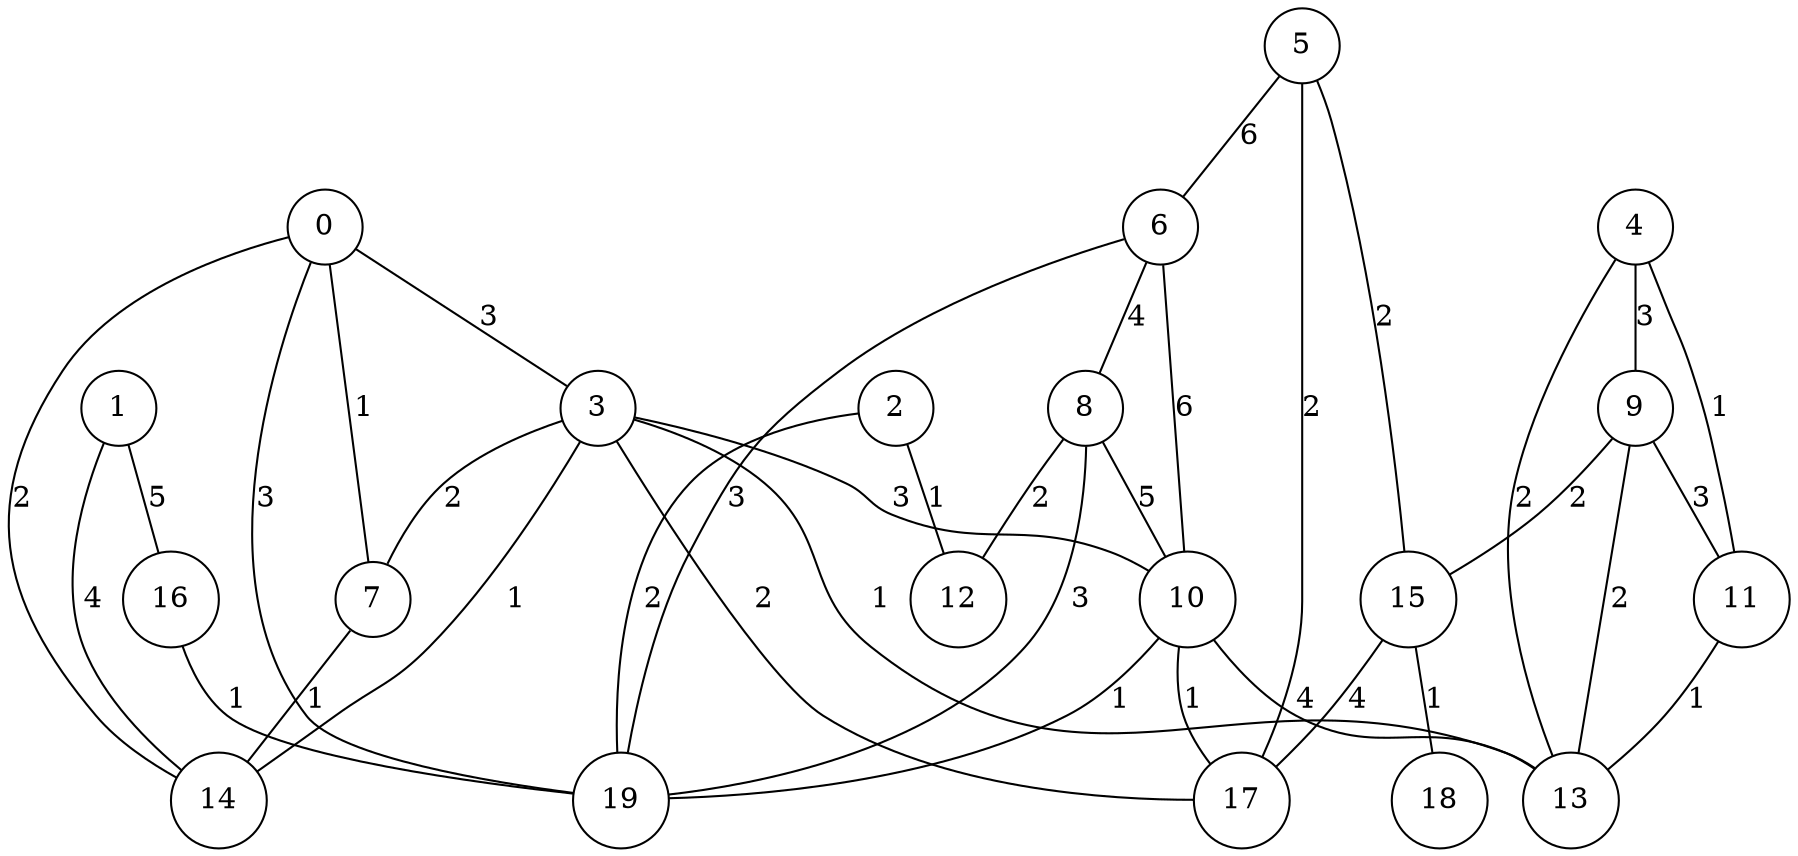 graph qubit_interaction_graph {
    node [shape=circle];
    0 -- 3 [label=3];
    0 -- 19 [label=3];
    0 -- 7 [label=1];
    0 -- 14 [label=2];
    1 -- 16 [label=5];
    1 -- 14 [label=4];
    2 -- 19 [label=2];
    2 -- 12 [label=1];
    3 -- 10 [label=3];
    3 -- 17 [label=2];
    3 -- 7 [label=2];
    3 -- 13 [label=1];
    3 -- 14 [label=1];
    4 -- 9 [label=3];
    4 -- 13 [label=2];
    4 -- 11 [label=1];
    5 -- 6 [label=6];
    5 -- 17 [label=2];
    5 -- 15 [label=2];
    6 -- 10 [label=6];
    6 -- 8 [label=4];
    6 -- 19 [label=3];
    7 -- 14 [label=1];
    8 -- 19 [label=3];
    8 -- 10 [label=5];
    8 -- 12 [label=2];
    9 -- 15 [label=2];
    9 -- 13 [label=2];
    9 -- 11 [label=3];
    10 -- 13 [label=4];
    10 -- 19 [label=1];
    10 -- 17 [label=1];
    11 -- 13 [label=1];
    15 -- 17 [label=4];
    15 -- 18 [label=1];
    16 -- 19 [label=1];
}